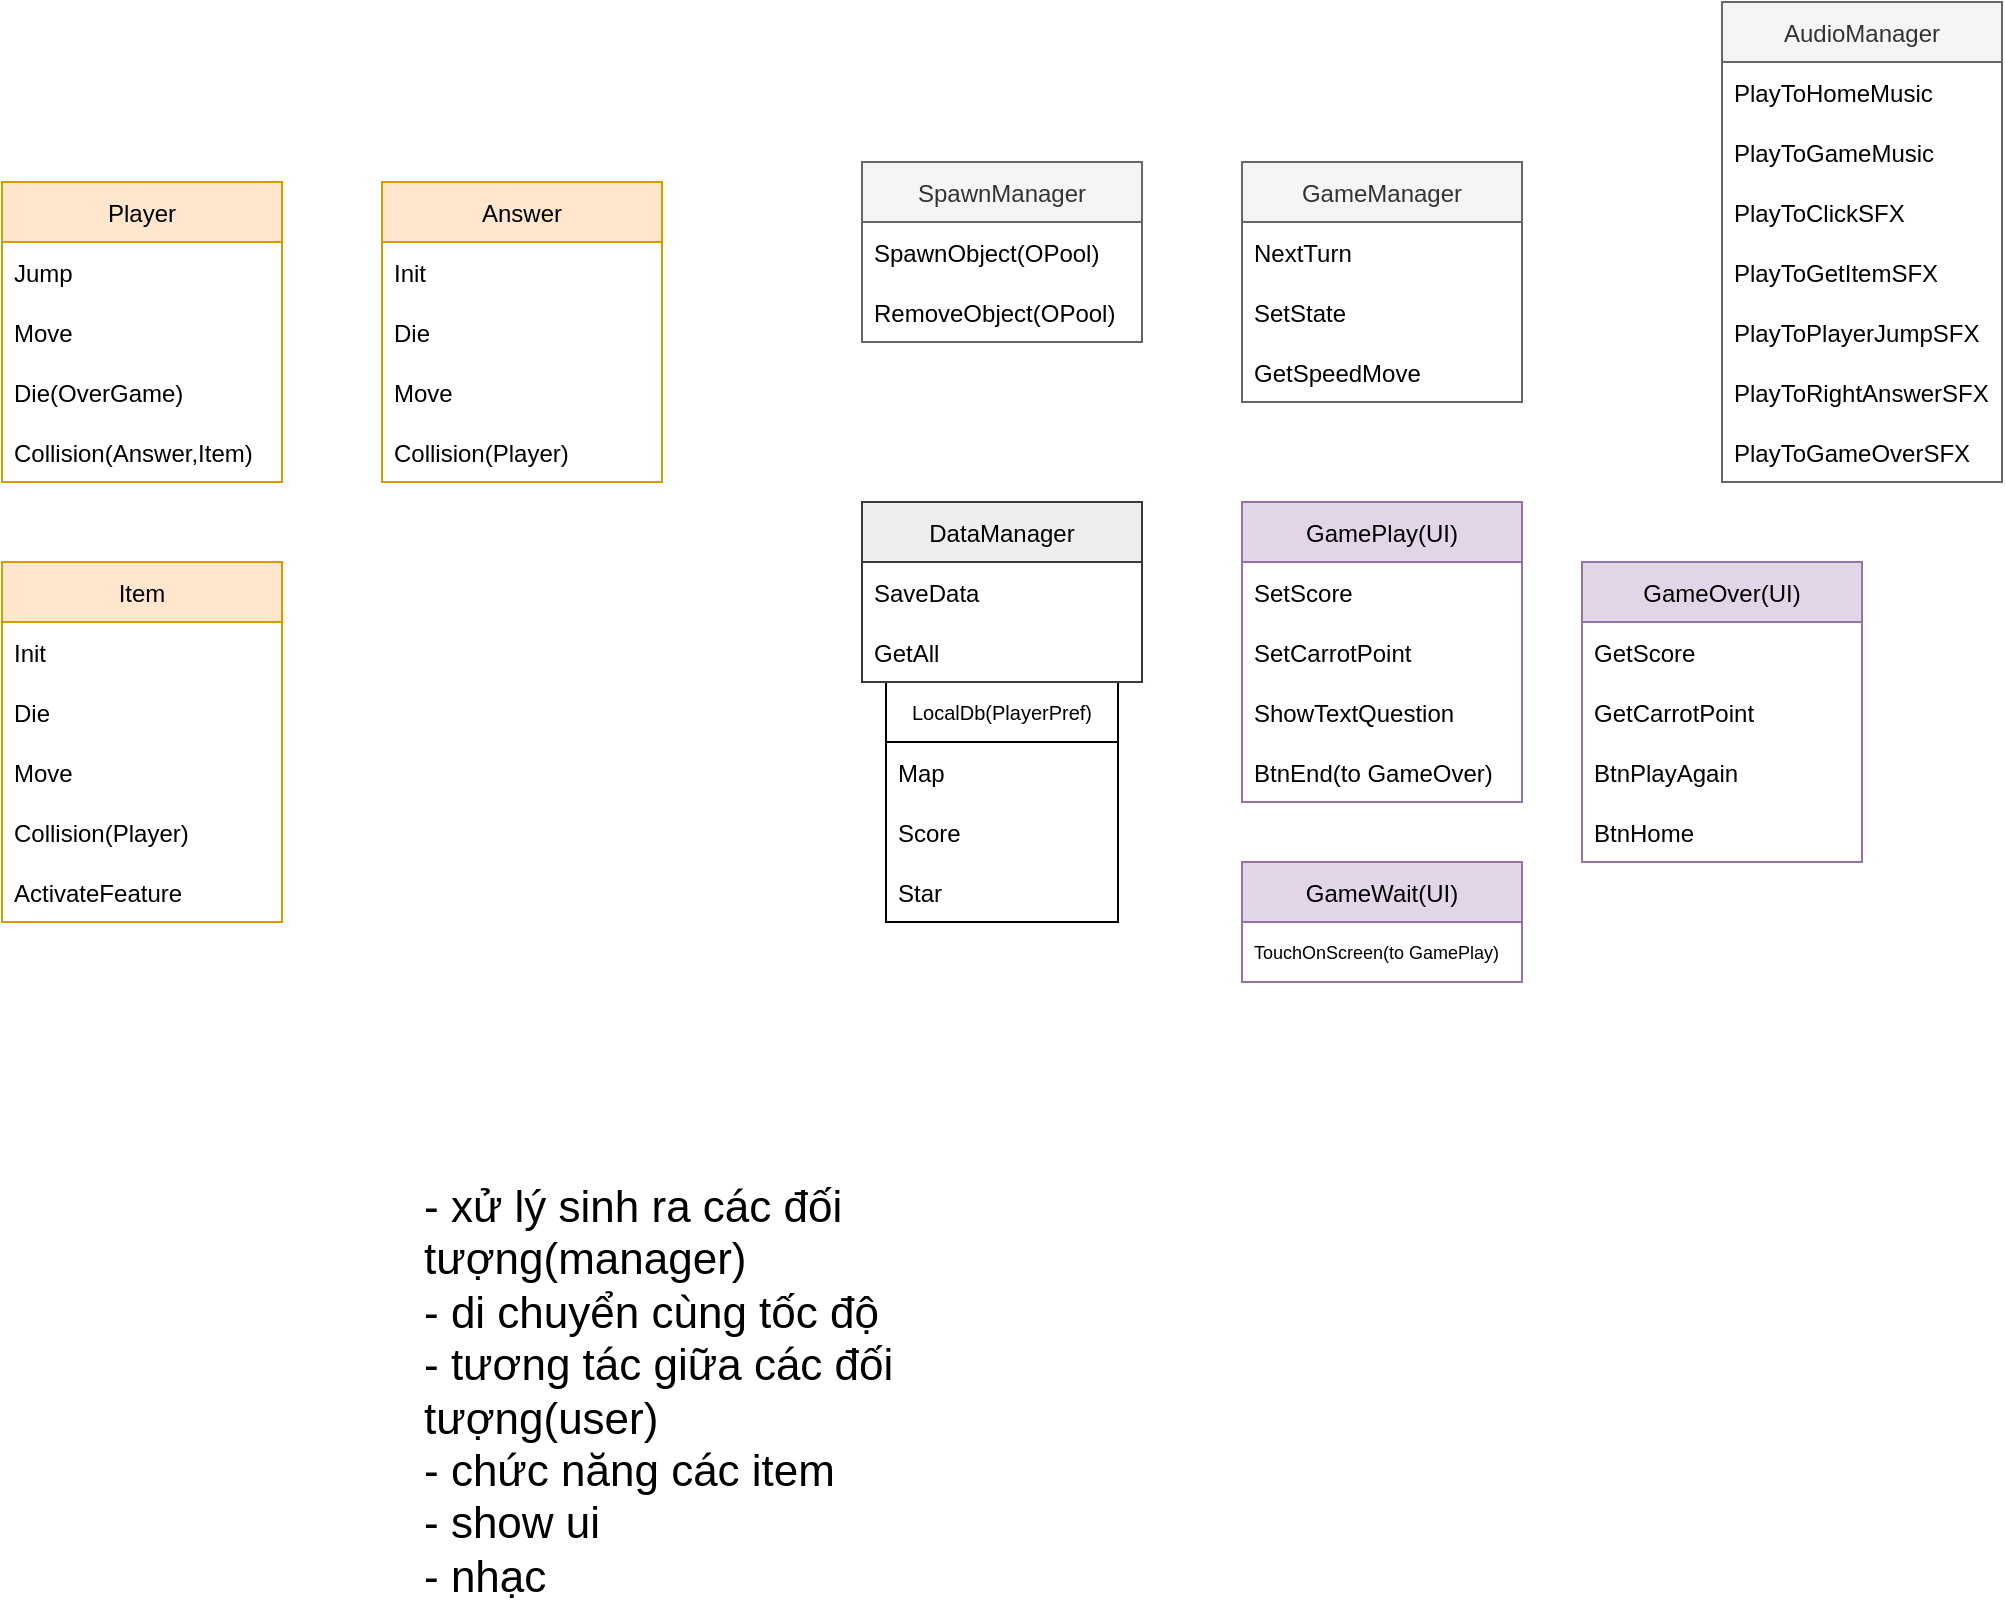 <mxfile version="18.0.8" type="device"><diagram id="xRoayqZDnOxp4F_D3XTM" name="Page-1"><mxGraphModel dx="1221" dy="687" grid="1" gridSize="10" guides="1" tooltips="1" connect="1" arrows="1" fold="1" page="1" pageScale="1" pageWidth="3300" pageHeight="4681" math="0" shadow="0"><root><mxCell id="0"/><mxCell id="1" parent="0"/><mxCell id="lnoUesWDtMrOr-rBQJzg-1" value="Player" style="swimlane;fontStyle=0;childLayout=stackLayout;horizontal=1;startSize=30;horizontalStack=0;resizeParent=1;resizeParentMax=0;resizeLast=0;collapsible=1;marginBottom=0;fillColor=#ffe6cc;strokeColor=#d79b00;" parent="1" vertex="1"><mxGeometry x="260" y="210" width="140" height="150" as="geometry"/></mxCell><mxCell id="lnoUesWDtMrOr-rBQJzg-2" value="Jump" style="text;strokeColor=none;fillColor=none;align=left;verticalAlign=middle;spacingLeft=4;spacingRight=4;overflow=hidden;points=[[0,0.5],[1,0.5]];portConstraint=eastwest;rotatable=0;" parent="lnoUesWDtMrOr-rBQJzg-1" vertex="1"><mxGeometry y="30" width="140" height="30" as="geometry"/></mxCell><mxCell id="lnoUesWDtMrOr-rBQJzg-4" value="Move" style="text;strokeColor=none;fillColor=none;align=left;verticalAlign=middle;spacingLeft=4;spacingRight=4;overflow=hidden;points=[[0,0.5],[1,0.5]];portConstraint=eastwest;rotatable=0;" parent="lnoUesWDtMrOr-rBQJzg-1" vertex="1"><mxGeometry y="60" width="140" height="30" as="geometry"/></mxCell><mxCell id="lnoUesWDtMrOr-rBQJzg-9" value="Die(OverGame)" style="text;strokeColor=none;fillColor=none;align=left;verticalAlign=middle;spacingLeft=4;spacingRight=4;overflow=hidden;points=[[0,0.5],[1,0.5]];portConstraint=eastwest;rotatable=0;" parent="lnoUesWDtMrOr-rBQJzg-1" vertex="1"><mxGeometry y="90" width="140" height="30" as="geometry"/></mxCell><mxCell id="lnoUesWDtMrOr-rBQJzg-3" value="Collision(Answer,Item)" style="text;strokeColor=none;fillColor=none;align=left;verticalAlign=middle;spacingLeft=4;spacingRight=4;overflow=hidden;points=[[0,0.5],[1,0.5]];portConstraint=eastwest;rotatable=0;" parent="lnoUesWDtMrOr-rBQJzg-1" vertex="1"><mxGeometry y="120" width="140" height="30" as="geometry"/></mxCell><mxCell id="lnoUesWDtMrOr-rBQJzg-10" value="Answer" style="swimlane;fontStyle=0;childLayout=stackLayout;horizontal=1;startSize=30;horizontalStack=0;resizeParent=1;resizeParentMax=0;resizeLast=0;collapsible=1;marginBottom=0;fillColor=#ffe6cc;strokeColor=#d79b00;" parent="1" vertex="1"><mxGeometry x="450" y="210" width="140" height="150" as="geometry"/></mxCell><mxCell id="lnoUesWDtMrOr-rBQJzg-11" value="Init" style="text;strokeColor=none;fillColor=none;align=left;verticalAlign=middle;spacingLeft=4;spacingRight=4;overflow=hidden;points=[[0,0.5],[1,0.5]];portConstraint=eastwest;rotatable=0;" parent="lnoUesWDtMrOr-rBQJzg-10" vertex="1"><mxGeometry y="30" width="140" height="30" as="geometry"/></mxCell><mxCell id="lnoUesWDtMrOr-rBQJzg-14" value="Die" style="text;strokeColor=none;fillColor=none;align=left;verticalAlign=middle;spacingLeft=4;spacingRight=4;overflow=hidden;points=[[0,0.5],[1,0.5]];portConstraint=eastwest;rotatable=0;" parent="lnoUesWDtMrOr-rBQJzg-10" vertex="1"><mxGeometry y="60" width="140" height="30" as="geometry"/></mxCell><mxCell id="Vh6jPUdyRZH1TGj9Oorl-1" value="Move" style="text;strokeColor=none;fillColor=none;align=left;verticalAlign=middle;spacingLeft=4;spacingRight=4;overflow=hidden;points=[[0,0.5],[1,0.5]];portConstraint=eastwest;rotatable=0;" parent="lnoUesWDtMrOr-rBQJzg-10" vertex="1"><mxGeometry y="90" width="140" height="30" as="geometry"/></mxCell><mxCell id="lnoUesWDtMrOr-rBQJzg-12" value="Collision(Player)" style="text;strokeColor=none;fillColor=none;align=left;verticalAlign=middle;spacingLeft=4;spacingRight=4;overflow=hidden;points=[[0,0.5],[1,0.5]];portConstraint=eastwest;rotatable=0;" parent="lnoUesWDtMrOr-rBQJzg-10" vertex="1"><mxGeometry y="120" width="140" height="30" as="geometry"/></mxCell><mxCell id="lnoUesWDtMrOr-rBQJzg-15" value="Item" style="swimlane;fontStyle=0;childLayout=stackLayout;horizontal=1;startSize=30;horizontalStack=0;resizeParent=1;resizeParentMax=0;resizeLast=0;collapsible=1;marginBottom=0;fillColor=#ffe6cc;strokeColor=#d79b00;" parent="1" vertex="1"><mxGeometry x="260" y="400" width="140" height="180" as="geometry"/></mxCell><mxCell id="lnoUesWDtMrOr-rBQJzg-16" value="Init" style="text;strokeColor=none;fillColor=none;align=left;verticalAlign=middle;spacingLeft=4;spacingRight=4;overflow=hidden;points=[[0,0.5],[1,0.5]];portConstraint=eastwest;rotatable=0;" parent="lnoUesWDtMrOr-rBQJzg-15" vertex="1"><mxGeometry y="30" width="140" height="30" as="geometry"/></mxCell><mxCell id="lnoUesWDtMrOr-rBQJzg-18" value="Die" style="text;strokeColor=none;fillColor=none;align=left;verticalAlign=middle;spacingLeft=4;spacingRight=4;overflow=hidden;points=[[0,0.5],[1,0.5]];portConstraint=eastwest;rotatable=0;" parent="lnoUesWDtMrOr-rBQJzg-15" vertex="1"><mxGeometry y="60" width="140" height="30" as="geometry"/></mxCell><mxCell id="Vh6jPUdyRZH1TGj9Oorl-2" value="Move" style="text;strokeColor=none;fillColor=none;align=left;verticalAlign=middle;spacingLeft=4;spacingRight=4;overflow=hidden;points=[[0,0.5],[1,0.5]];portConstraint=eastwest;rotatable=0;" parent="lnoUesWDtMrOr-rBQJzg-15" vertex="1"><mxGeometry y="90" width="140" height="30" as="geometry"/></mxCell><mxCell id="lnoUesWDtMrOr-rBQJzg-17" value="Collision(Player)" style="text;strokeColor=none;fillColor=none;align=left;verticalAlign=middle;spacingLeft=4;spacingRight=4;overflow=hidden;points=[[0,0.5],[1,0.5]];portConstraint=eastwest;rotatable=0;" parent="lnoUesWDtMrOr-rBQJzg-15" vertex="1"><mxGeometry y="120" width="140" height="30" as="geometry"/></mxCell><mxCell id="oRs526EZCzw9AWOjpmJv-28" value="ActivateFeature" style="text;strokeColor=none;fillColor=none;align=left;verticalAlign=middle;spacingLeft=4;spacingRight=4;overflow=hidden;points=[[0,0.5],[1,0.5]];portConstraint=eastwest;rotatable=0;" parent="lnoUesWDtMrOr-rBQJzg-15" vertex="1"><mxGeometry y="150" width="140" height="30" as="geometry"/></mxCell><mxCell id="lnoUesWDtMrOr-rBQJzg-23" value="SpawnManager" style="swimlane;fontStyle=0;childLayout=stackLayout;horizontal=1;startSize=30;horizontalStack=0;resizeParent=1;resizeParentMax=0;resizeLast=0;collapsible=1;marginBottom=0;fillColor=#f5f5f5;fontColor=#333333;strokeColor=#666666;" parent="1" vertex="1"><mxGeometry x="690" y="200" width="140" height="90" as="geometry"/></mxCell><mxCell id="lnoUesWDtMrOr-rBQJzg-24" value="SpawnObject(OPool)" style="text;strokeColor=none;fillColor=none;align=left;verticalAlign=middle;spacingLeft=4;spacingRight=4;overflow=hidden;points=[[0,0.5],[1,0.5]];portConstraint=eastwest;rotatable=0;" parent="lnoUesWDtMrOr-rBQJzg-23" vertex="1"><mxGeometry y="30" width="140" height="30" as="geometry"/></mxCell><mxCell id="lnoUesWDtMrOr-rBQJzg-25" value="RemoveObject(OPool)" style="text;strokeColor=none;fillColor=none;align=left;verticalAlign=middle;spacingLeft=4;spacingRight=4;overflow=hidden;points=[[0,0.5],[1,0.5]];portConstraint=eastwest;rotatable=0;" parent="lnoUesWDtMrOr-rBQJzg-23" vertex="1"><mxGeometry y="60" width="140" height="30" as="geometry"/></mxCell><mxCell id="lnoUesWDtMrOr-rBQJzg-28" value="GameManager" style="swimlane;fontStyle=0;childLayout=stackLayout;horizontal=1;startSize=30;horizontalStack=0;resizeParent=1;resizeParentMax=0;resizeLast=0;collapsible=1;marginBottom=0;fillColor=#f5f5f5;fontColor=#333333;strokeColor=#666666;" parent="1" vertex="1"><mxGeometry x="880" y="200" width="140" height="120" as="geometry"/></mxCell><mxCell id="lnoUesWDtMrOr-rBQJzg-29" value="NextTurn" style="text;strokeColor=none;fillColor=none;align=left;verticalAlign=middle;spacingLeft=4;spacingRight=4;overflow=hidden;points=[[0,0.5],[1,0.5]];portConstraint=eastwest;rotatable=0;" parent="lnoUesWDtMrOr-rBQJzg-28" vertex="1"><mxGeometry y="30" width="140" height="30" as="geometry"/></mxCell><mxCell id="oRs526EZCzw9AWOjpmJv-26" value="SetState" style="text;strokeColor=none;fillColor=none;align=left;verticalAlign=middle;spacingLeft=4;spacingRight=4;overflow=hidden;points=[[0,0.5],[1,0.5]];portConstraint=eastwest;rotatable=0;" parent="lnoUesWDtMrOr-rBQJzg-28" vertex="1"><mxGeometry y="60" width="140" height="30" as="geometry"/></mxCell><mxCell id="wuo3Mw71c5ywrCuXYtoS-1" value="GetSpeedMove" style="text;strokeColor=none;fillColor=none;align=left;verticalAlign=middle;spacingLeft=4;spacingRight=4;overflow=hidden;points=[[0,0.5],[1,0.5]];portConstraint=eastwest;rotatable=0;" parent="lnoUesWDtMrOr-rBQJzg-28" vertex="1"><mxGeometry y="90" width="140" height="30" as="geometry"/></mxCell><mxCell id="ggkQQugk1NxeUfl5AzWe-1" value="LocalDb(PlayerPref)" style="swimlane;fontStyle=0;childLayout=stackLayout;horizontal=1;startSize=30;horizontalStack=0;resizeParent=1;resizeParentMax=0;resizeLast=0;collapsible=1;marginBottom=0;fontSize=10;" parent="1" vertex="1"><mxGeometry x="702" y="460" width="116" height="120" as="geometry"><mxRectangle x="710" y="460" width="120" height="30" as="alternateBounds"/></mxGeometry></mxCell><mxCell id="ggkQQugk1NxeUfl5AzWe-2" value="Map" style="text;strokeColor=none;fillColor=none;align=left;verticalAlign=middle;spacingLeft=4;spacingRight=4;overflow=hidden;points=[[0,0.5],[1,0.5]];portConstraint=eastwest;rotatable=0;" parent="ggkQQugk1NxeUfl5AzWe-1" vertex="1"><mxGeometry y="30" width="116" height="30" as="geometry"/></mxCell><mxCell id="ggkQQugk1NxeUfl5AzWe-3" value="Score" style="text;strokeColor=none;fillColor=none;align=left;verticalAlign=middle;spacingLeft=4;spacingRight=4;overflow=hidden;points=[[0,0.5],[1,0.5]];portConstraint=eastwest;rotatable=0;" parent="ggkQQugk1NxeUfl5AzWe-1" vertex="1"><mxGeometry y="60" width="116" height="30" as="geometry"/></mxCell><mxCell id="oRs526EZCzw9AWOjpmJv-6" value="Star" style="text;strokeColor=none;fillColor=none;align=left;verticalAlign=middle;spacingLeft=4;spacingRight=4;overflow=hidden;points=[[0,0.5],[1,0.5]];portConstraint=eastwest;rotatable=0;" parent="ggkQQugk1NxeUfl5AzWe-1" vertex="1"><mxGeometry y="90" width="116" height="30" as="geometry"/></mxCell><mxCell id="oRs526EZCzw9AWOjpmJv-1" value="AudioManager" style="swimlane;fontStyle=0;childLayout=stackLayout;horizontal=1;startSize=30;horizontalStack=0;resizeParent=1;resizeParentMax=0;resizeLast=0;collapsible=1;marginBottom=0;fillColor=#f5f5f5;fontColor=#333333;strokeColor=#666666;" parent="1" vertex="1"><mxGeometry x="1120" y="120" width="140" height="240" as="geometry"/></mxCell><mxCell id="oRs526EZCzw9AWOjpmJv-2" value="PlayToHomeMusic" style="text;strokeColor=none;fillColor=none;align=left;verticalAlign=middle;spacingLeft=4;spacingRight=4;overflow=hidden;points=[[0,0.5],[1,0.5]];portConstraint=eastwest;rotatable=0;" parent="oRs526EZCzw9AWOjpmJv-1" vertex="1"><mxGeometry y="30" width="140" height="30" as="geometry"/></mxCell><mxCell id="oRs526EZCzw9AWOjpmJv-3" value="PlayToGameMusic" style="text;strokeColor=none;fillColor=none;align=left;verticalAlign=middle;spacingLeft=4;spacingRight=4;overflow=hidden;points=[[0,0.5],[1,0.5]];portConstraint=eastwest;rotatable=0;" parent="oRs526EZCzw9AWOjpmJv-1" vertex="1"><mxGeometry y="60" width="140" height="30" as="geometry"/></mxCell><mxCell id="oRs526EZCzw9AWOjpmJv-29" value="PlayToClickSFX" style="text;strokeColor=none;fillColor=none;align=left;verticalAlign=middle;spacingLeft=4;spacingRight=4;overflow=hidden;points=[[0,0.5],[1,0.5]];portConstraint=eastwest;rotatable=0;" parent="oRs526EZCzw9AWOjpmJv-1" vertex="1"><mxGeometry y="90" width="140" height="30" as="geometry"/></mxCell><mxCell id="oRs526EZCzw9AWOjpmJv-30" value="PlayToGetItemSFX" style="text;strokeColor=none;fillColor=none;align=left;verticalAlign=middle;spacingLeft=4;spacingRight=4;overflow=hidden;points=[[0,0.5],[1,0.5]];portConstraint=eastwest;rotatable=0;" parent="oRs526EZCzw9AWOjpmJv-1" vertex="1"><mxGeometry y="120" width="140" height="30" as="geometry"/></mxCell><mxCell id="oRs526EZCzw9AWOjpmJv-31" value="PlayToPlayerJumpSFX" style="text;strokeColor=none;fillColor=none;align=left;verticalAlign=middle;spacingLeft=4;spacingRight=4;overflow=hidden;points=[[0,0.5],[1,0.5]];portConstraint=eastwest;rotatable=0;" parent="oRs526EZCzw9AWOjpmJv-1" vertex="1"><mxGeometry y="150" width="140" height="30" as="geometry"/></mxCell><mxCell id="oRs526EZCzw9AWOjpmJv-32" value="PlayToRightAnswerSFX" style="text;strokeColor=none;fillColor=none;align=left;verticalAlign=middle;spacingLeft=4;spacingRight=4;overflow=hidden;points=[[0,0.5],[1,0.5]];portConstraint=eastwest;rotatable=0;" parent="oRs526EZCzw9AWOjpmJv-1" vertex="1"><mxGeometry y="180" width="140" height="30" as="geometry"/></mxCell><mxCell id="oRs526EZCzw9AWOjpmJv-33" value="PlayToGameOverSFX" style="text;strokeColor=none;fillColor=none;align=left;verticalAlign=middle;spacingLeft=4;spacingRight=4;overflow=hidden;points=[[0,0.5],[1,0.5]];portConstraint=eastwest;rotatable=0;" parent="oRs526EZCzw9AWOjpmJv-1" vertex="1"><mxGeometry y="210" width="140" height="30" as="geometry"/></mxCell><mxCell id="oRs526EZCzw9AWOjpmJv-7" value="GamePlay(UI)" style="swimlane;fontStyle=0;childLayout=stackLayout;horizontal=1;startSize=30;horizontalStack=0;resizeParent=1;resizeParentMax=0;resizeLast=0;collapsible=1;marginBottom=0;fillColor=#e1d5e7;strokeColor=#9673a6;" parent="1" vertex="1"><mxGeometry x="880" y="370" width="140" height="150" as="geometry"/></mxCell><mxCell id="oRs526EZCzw9AWOjpmJv-8" value="SetScore" style="text;strokeColor=none;fillColor=none;align=left;verticalAlign=middle;spacingLeft=4;spacingRight=4;overflow=hidden;points=[[0,0.5],[1,0.5]];portConstraint=eastwest;rotatable=0;" parent="oRs526EZCzw9AWOjpmJv-7" vertex="1"><mxGeometry y="30" width="140" height="30" as="geometry"/></mxCell><mxCell id="oRs526EZCzw9AWOjpmJv-10" value="SetCarrotPoint" style="text;strokeColor=none;fillColor=none;align=left;verticalAlign=middle;spacingLeft=4;spacingRight=4;overflow=hidden;points=[[0,0.5],[1,0.5]];portConstraint=eastwest;rotatable=0;" parent="oRs526EZCzw9AWOjpmJv-7" vertex="1"><mxGeometry y="60" width="140" height="30" as="geometry"/></mxCell><mxCell id="oRs526EZCzw9AWOjpmJv-27" value="ShowTextQuestion" style="text;strokeColor=none;fillColor=none;align=left;verticalAlign=middle;spacingLeft=4;spacingRight=4;overflow=hidden;points=[[0,0.5],[1,0.5]];portConstraint=eastwest;rotatable=0;" parent="oRs526EZCzw9AWOjpmJv-7" vertex="1"><mxGeometry y="90" width="140" height="30" as="geometry"/></mxCell><mxCell id="oRs526EZCzw9AWOjpmJv-11" value="BtnEnd(to GameOver)" style="text;strokeColor=none;fillColor=none;align=left;verticalAlign=middle;spacingLeft=4;spacingRight=4;overflow=hidden;points=[[0,0.5],[1,0.5]];portConstraint=eastwest;rotatable=0;" parent="oRs526EZCzw9AWOjpmJv-7" vertex="1"><mxGeometry y="120" width="140" height="30" as="geometry"/></mxCell><mxCell id="oRs526EZCzw9AWOjpmJv-12" value="GameOver(UI)" style="swimlane;fontStyle=0;childLayout=stackLayout;horizontal=1;startSize=30;horizontalStack=0;resizeParent=1;resizeParentMax=0;resizeLast=0;collapsible=1;marginBottom=0;fillColor=#e1d5e7;strokeColor=#9673a6;" parent="1" vertex="1"><mxGeometry x="1050" y="400" width="140" height="150" as="geometry"/></mxCell><mxCell id="oRs526EZCzw9AWOjpmJv-13" value="GetScore" style="text;strokeColor=none;fillColor=none;align=left;verticalAlign=middle;spacingLeft=4;spacingRight=4;overflow=hidden;points=[[0,0.5],[1,0.5]];portConstraint=eastwest;rotatable=0;" parent="oRs526EZCzw9AWOjpmJv-12" vertex="1"><mxGeometry y="30" width="140" height="30" as="geometry"/></mxCell><mxCell id="oRs526EZCzw9AWOjpmJv-14" value="GetCarrotPoint" style="text;strokeColor=none;fillColor=none;align=left;verticalAlign=middle;spacingLeft=4;spacingRight=4;overflow=hidden;points=[[0,0.5],[1,0.5]];portConstraint=eastwest;rotatable=0;" parent="oRs526EZCzw9AWOjpmJv-12" vertex="1"><mxGeometry y="60" width="140" height="30" as="geometry"/></mxCell><mxCell id="oRs526EZCzw9AWOjpmJv-15" value="BtnPlayAgain" style="text;strokeColor=none;fillColor=none;align=left;verticalAlign=middle;spacingLeft=4;spacingRight=4;overflow=hidden;points=[[0,0.5],[1,0.5]];portConstraint=eastwest;rotatable=0;" parent="oRs526EZCzw9AWOjpmJv-12" vertex="1"><mxGeometry y="90" width="140" height="30" as="geometry"/></mxCell><mxCell id="oRs526EZCzw9AWOjpmJv-16" value="BtnHome" style="text;strokeColor=none;fillColor=none;align=left;verticalAlign=middle;spacingLeft=4;spacingRight=4;overflow=hidden;points=[[0,0.5],[1,0.5]];portConstraint=eastwest;rotatable=0;" parent="oRs526EZCzw9AWOjpmJv-12" vertex="1"><mxGeometry y="120" width="140" height="30" as="geometry"/></mxCell><mxCell id="oRs526EZCzw9AWOjpmJv-17" value="DataManager" style="swimlane;fontStyle=0;childLayout=stackLayout;horizontal=1;startSize=30;horizontalStack=0;resizeParent=1;resizeParentMax=0;resizeLast=0;collapsible=1;marginBottom=0;fillColor=#eeeeee;strokeColor=#36393d;" parent="1" vertex="1"><mxGeometry x="690" y="370" width="140" height="90" as="geometry"><mxRectangle x="690" y="370" width="110" height="30" as="alternateBounds"/></mxGeometry></mxCell><mxCell id="oRs526EZCzw9AWOjpmJv-18" value="SaveData" style="text;strokeColor=none;fillColor=none;align=left;verticalAlign=middle;spacingLeft=4;spacingRight=4;overflow=hidden;points=[[0,0.5],[1,0.5]];portConstraint=eastwest;rotatable=0;" parent="oRs526EZCzw9AWOjpmJv-17" vertex="1"><mxGeometry y="30" width="140" height="30" as="geometry"/></mxCell><mxCell id="oRs526EZCzw9AWOjpmJv-19" value="GetAll" style="text;strokeColor=none;fillColor=none;align=left;verticalAlign=middle;spacingLeft=4;spacingRight=4;overflow=hidden;points=[[0,0.5],[1,0.5]];portConstraint=eastwest;rotatable=0;" parent="oRs526EZCzw9AWOjpmJv-17" vertex="1"><mxGeometry y="60" width="140" height="30" as="geometry"/></mxCell><mxCell id="oRs526EZCzw9AWOjpmJv-21" value="GameWait(UI)" style="swimlane;fontStyle=0;childLayout=stackLayout;horizontal=1;startSize=30;horizontalStack=0;resizeParent=1;resizeParentMax=0;resizeLast=0;collapsible=1;marginBottom=0;fillColor=#e1d5e7;strokeColor=#9673a6;" parent="1" vertex="1"><mxGeometry x="880" y="550" width="140" height="60" as="geometry"/></mxCell><mxCell id="oRs526EZCzw9AWOjpmJv-22" value="TouchOnScreen(to GamePlay)" style="text;strokeColor=none;fillColor=none;align=left;verticalAlign=middle;spacingLeft=4;spacingRight=4;overflow=hidden;points=[[0,0.5],[1,0.5]];portConstraint=eastwest;rotatable=0;fontSize=9;" parent="oRs526EZCzw9AWOjpmJv-21" vertex="1"><mxGeometry y="30" width="140" height="30" as="geometry"/></mxCell><mxCell id="bVHosPD88HYSHtsfex95-2" value="&lt;div style=&quot;text-align: left ; font-size: 22px&quot;&gt;&lt;span&gt;&lt;font style=&quot;font-size: 22px&quot;&gt;- xử lý sinh ra các đối tượng(manager)&lt;/font&gt;&lt;/span&gt;&lt;/div&gt;&lt;div style=&quot;text-align: left ; font-size: 22px&quot;&gt;&lt;span&gt;&lt;font style=&quot;font-size: 22px&quot;&gt;- di chuyển cùng tốc độ&lt;/font&gt;&lt;/span&gt;&lt;/div&gt;&lt;div style=&quot;text-align: left ; font-size: 22px&quot;&gt;&lt;span&gt;&lt;font style=&quot;font-size: 22px&quot;&gt;- tương tác giữa các đối tượng(user)&amp;nbsp;&lt;/font&gt;&lt;/span&gt;&lt;/div&gt;&lt;div style=&quot;text-align: left ; font-size: 22px&quot;&gt;&lt;span&gt;&lt;font style=&quot;font-size: 22px&quot;&gt;- chức năng các item&lt;/font&gt;&lt;/span&gt;&lt;/div&gt;&lt;div style=&quot;text-align: left ; font-size: 22px&quot;&gt;&lt;span&gt;&lt;font style=&quot;font-size: 22px&quot;&gt;- show ui&lt;/font&gt;&lt;/span&gt;&lt;/div&gt;&lt;div style=&quot;text-align: left ; font-size: 22px&quot;&gt;&lt;span&gt;&lt;font style=&quot;font-size: 22px&quot;&gt;- nhạc&lt;/font&gt;&lt;/span&gt;&lt;/div&gt;" style="text;html=1;strokeColor=none;fillColor=none;align=center;verticalAlign=middle;whiteSpace=wrap;rounded=0;" parent="1" vertex="1"><mxGeometry x="470" y="700" width="360" height="230" as="geometry"/></mxCell></root></mxGraphModel></diagram></mxfile>